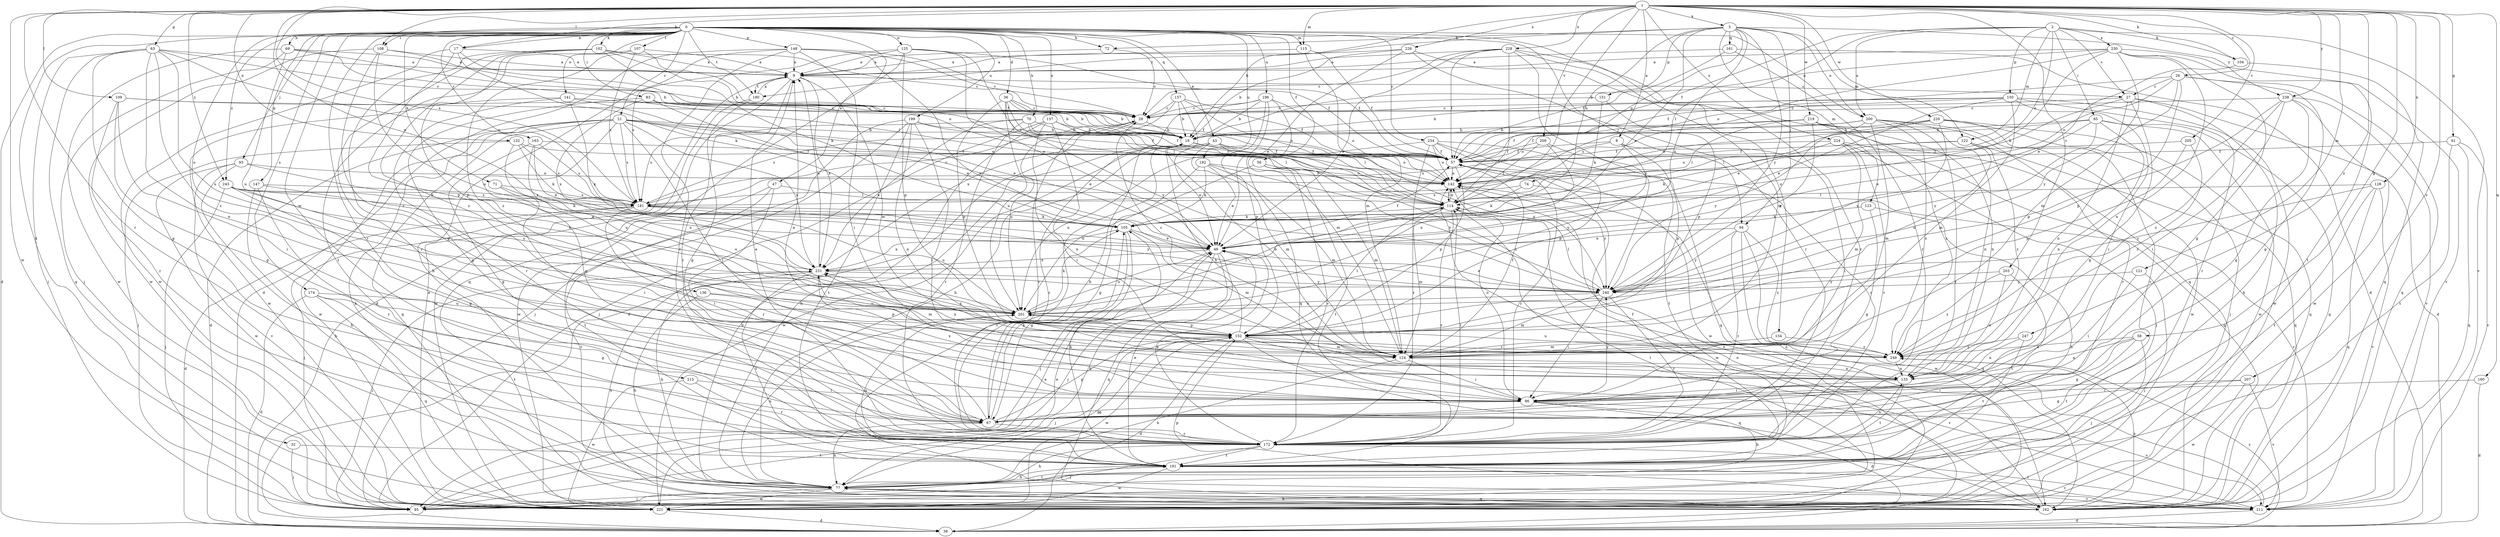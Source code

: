 strict digraph  {
0;
1;
2;
3;
8;
9;
17;
18;
21;
26;
27;
28;
32;
36;
38;
43;
47;
48;
56;
57;
58;
61;
63;
67;
69;
70;
71;
72;
74;
77;
83;
85;
86;
93;
94;
95;
102;
104;
105;
107;
108;
109;
114;
115;
121;
122;
123;
124;
125;
128;
132;
133;
134;
136;
137;
141;
142;
147;
148;
150;
151;
152;
157;
160;
161;
162;
163;
172;
174;
181;
190;
191;
192;
196;
199;
200;
201;
203;
205;
207;
209;
211;
215;
219;
220;
221;
224;
226;
228;
230;
231;
234;
238;
240;
243;
247;
249;
0 -> 17  [label=b];
0 -> 21  [label=c];
0 -> 32  [label=d];
0 -> 36  [label=d];
0 -> 38  [label=d];
0 -> 43  [label=e];
0 -> 47  [label=e];
0 -> 56  [label=f];
0 -> 69  [label=h];
0 -> 70  [label=h];
0 -> 71  [label=h];
0 -> 72  [label=h];
0 -> 83  [label=i];
0 -> 93  [label=j];
0 -> 94  [label=j];
0 -> 102  [label=k];
0 -> 107  [label=l];
0 -> 108  [label=l];
0 -> 115  [label=m];
0 -> 125  [label=n];
0 -> 134  [label=o];
0 -> 136  [label=o];
0 -> 137  [label=o];
0 -> 141  [label=o];
0 -> 147  [label=p];
0 -> 148  [label=p];
0 -> 157  [label=q];
0 -> 163  [label=r];
0 -> 172  [label=r];
0 -> 174  [label=s];
0 -> 190  [label=t];
0 -> 192  [label=u];
0 -> 196  [label=u];
0 -> 199  [label=u];
0 -> 200  [label=u];
0 -> 215  [label=w];
0 -> 234  [label=y];
0 -> 243  [label=z];
1 -> 3  [label=a];
1 -> 8  [label=a];
1 -> 17  [label=b];
1 -> 18  [label=b];
1 -> 26  [label=c];
1 -> 48  [label=e];
1 -> 58  [label=g];
1 -> 61  [label=g];
1 -> 63  [label=g];
1 -> 104  [label=k];
1 -> 108  [label=l];
1 -> 109  [label=l];
1 -> 114  [label=l];
1 -> 115  [label=m];
1 -> 121  [label=m];
1 -> 128  [label=n];
1 -> 132  [label=n];
1 -> 160  [label=q];
1 -> 172  [label=r];
1 -> 181  [label=s];
1 -> 203  [label=v];
1 -> 205  [label=v];
1 -> 207  [label=v];
1 -> 209  [label=v];
1 -> 219  [label=w];
1 -> 220  [label=w];
1 -> 221  [label=w];
1 -> 224  [label=x];
1 -> 226  [label=x];
1 -> 228  [label=x];
1 -> 238  [label=y];
1 -> 243  [label=z];
1 -> 247  [label=z];
2 -> 27  [label=c];
2 -> 57  [label=f];
2 -> 85  [label=i];
2 -> 104  [label=k];
2 -> 114  [label=l];
2 -> 122  [label=m];
2 -> 142  [label=o];
2 -> 150  [label=p];
2 -> 200  [label=u];
2 -> 211  [label=v];
2 -> 230  [label=x];
3 -> 48  [label=e];
3 -> 72  [label=h];
3 -> 74  [label=h];
3 -> 94  [label=j];
3 -> 122  [label=m];
3 -> 123  [label=m];
3 -> 142  [label=o];
3 -> 151  [label=p];
3 -> 161  [label=q];
3 -> 190  [label=t];
3 -> 200  [label=u];
3 -> 231  [label=x];
3 -> 238  [label=y];
3 -> 240  [label=y];
8 -> 57  [label=f];
8 -> 86  [label=i];
8 -> 152  [label=p];
8 -> 181  [label=s];
8 -> 201  [label=u];
9 -> 27  [label=c];
9 -> 38  [label=d];
9 -> 124  [label=m];
9 -> 172  [label=r];
9 -> 190  [label=t];
9 -> 231  [label=x];
17 -> 9  [label=a];
17 -> 105  [label=k];
17 -> 142  [label=o];
17 -> 152  [label=p];
17 -> 221  [label=w];
18 -> 57  [label=f];
18 -> 142  [label=o];
18 -> 172  [label=r];
21 -> 18  [label=b];
21 -> 38  [label=d];
21 -> 48  [label=e];
21 -> 67  [label=g];
21 -> 77  [label=h];
21 -> 86  [label=i];
21 -> 114  [label=l];
21 -> 142  [label=o];
21 -> 162  [label=q];
21 -> 181  [label=s];
21 -> 221  [label=w];
21 -> 231  [label=x];
26 -> 27  [label=c];
26 -> 57  [label=f];
26 -> 67  [label=g];
26 -> 142  [label=o];
26 -> 152  [label=p];
26 -> 162  [label=q];
26 -> 240  [label=y];
27 -> 28  [label=c];
27 -> 38  [label=d];
27 -> 48  [label=e];
27 -> 67  [label=g];
27 -> 77  [label=h];
27 -> 133  [label=n];
28 -> 18  [label=b];
28 -> 172  [label=r];
28 -> 181  [label=s];
28 -> 201  [label=u];
32 -> 95  [label=j];
32 -> 191  [label=t];
36 -> 18  [label=b];
36 -> 28  [label=c];
36 -> 57  [label=f];
36 -> 114  [label=l];
36 -> 152  [label=p];
36 -> 201  [label=u];
36 -> 240  [label=y];
38 -> 142  [label=o];
38 -> 249  [label=z];
43 -> 48  [label=e];
43 -> 57  [label=f];
43 -> 124  [label=m];
43 -> 211  [label=v];
43 -> 221  [label=w];
43 -> 240  [label=y];
43 -> 249  [label=z];
47 -> 114  [label=l];
47 -> 172  [label=r];
47 -> 191  [label=t];
47 -> 211  [label=v];
48 -> 57  [label=f];
48 -> 77  [label=h];
48 -> 95  [label=j];
48 -> 162  [label=q];
48 -> 201  [label=u];
48 -> 231  [label=x];
56 -> 124  [label=m];
56 -> 142  [label=o];
56 -> 172  [label=r];
56 -> 191  [label=t];
56 -> 201  [label=u];
57 -> 142  [label=o];
57 -> 152  [label=p];
57 -> 172  [label=r];
57 -> 221  [label=w];
58 -> 67  [label=g];
58 -> 95  [label=j];
58 -> 133  [label=n];
58 -> 191  [label=t];
58 -> 249  [label=z];
61 -> 57  [label=f];
61 -> 162  [label=q];
61 -> 191  [label=t];
61 -> 211  [label=v];
63 -> 9  [label=a];
63 -> 28  [label=c];
63 -> 67  [label=g];
63 -> 95  [label=j];
63 -> 133  [label=n];
63 -> 162  [label=q];
63 -> 181  [label=s];
63 -> 201  [label=u];
63 -> 249  [label=z];
67 -> 9  [label=a];
67 -> 18  [label=b];
67 -> 77  [label=h];
67 -> 105  [label=k];
67 -> 152  [label=p];
67 -> 172  [label=r];
69 -> 9  [label=a];
69 -> 18  [label=b];
69 -> 95  [label=j];
69 -> 114  [label=l];
69 -> 201  [label=u];
69 -> 221  [label=w];
70 -> 18  [label=b];
70 -> 114  [label=l];
70 -> 142  [label=o];
70 -> 172  [label=r];
70 -> 181  [label=s];
70 -> 231  [label=x];
71 -> 86  [label=i];
71 -> 181  [label=s];
71 -> 201  [label=u];
72 -> 9  [label=a];
72 -> 28  [label=c];
74 -> 105  [label=k];
74 -> 181  [label=s];
74 -> 211  [label=v];
77 -> 95  [label=j];
77 -> 152  [label=p];
77 -> 162  [label=q];
77 -> 191  [label=t];
77 -> 201  [label=u];
77 -> 211  [label=v];
77 -> 221  [label=w];
83 -> 18  [label=b];
83 -> 28  [label=c];
83 -> 48  [label=e];
83 -> 67  [label=g];
83 -> 231  [label=x];
85 -> 18  [label=b];
85 -> 48  [label=e];
85 -> 57  [label=f];
85 -> 133  [label=n];
85 -> 162  [label=q];
85 -> 221  [label=w];
85 -> 240  [label=y];
86 -> 38  [label=d];
86 -> 67  [label=g];
86 -> 77  [label=h];
86 -> 142  [label=o];
86 -> 211  [label=v];
86 -> 231  [label=x];
86 -> 240  [label=y];
93 -> 77  [label=h];
93 -> 105  [label=k];
93 -> 142  [label=o];
93 -> 211  [label=v];
93 -> 221  [label=w];
94 -> 48  [label=e];
94 -> 162  [label=q];
94 -> 172  [label=r];
94 -> 221  [label=w];
94 -> 240  [label=y];
94 -> 249  [label=z];
95 -> 48  [label=e];
95 -> 114  [label=l];
102 -> 9  [label=a];
102 -> 28  [label=c];
102 -> 67  [label=g];
102 -> 105  [label=k];
102 -> 114  [label=l];
102 -> 152  [label=p];
102 -> 172  [label=r];
102 -> 249  [label=z];
104 -> 48  [label=e];
104 -> 162  [label=q];
105 -> 48  [label=e];
105 -> 67  [label=g];
105 -> 95  [label=j];
105 -> 124  [label=m];
105 -> 231  [label=x];
107 -> 9  [label=a];
107 -> 57  [label=f];
107 -> 181  [label=s];
107 -> 191  [label=t];
107 -> 249  [label=z];
108 -> 9  [label=a];
108 -> 18  [label=b];
108 -> 201  [label=u];
108 -> 221  [label=w];
108 -> 249  [label=z];
109 -> 18  [label=b];
109 -> 28  [label=c];
109 -> 67  [label=g];
109 -> 86  [label=i];
109 -> 172  [label=r];
114 -> 105  [label=k];
114 -> 124  [label=m];
114 -> 142  [label=o];
114 -> 172  [label=r];
114 -> 221  [label=w];
115 -> 9  [label=a];
115 -> 57  [label=f];
115 -> 124  [label=m];
121 -> 86  [label=i];
121 -> 95  [label=j];
121 -> 240  [label=y];
122 -> 57  [label=f];
122 -> 142  [label=o];
122 -> 162  [label=q];
122 -> 201  [label=u];
122 -> 249  [label=z];
123 -> 67  [label=g];
123 -> 77  [label=h];
123 -> 105  [label=k];
124 -> 18  [label=b];
124 -> 57  [label=f];
124 -> 77  [label=h];
124 -> 86  [label=i];
124 -> 133  [label=n];
124 -> 231  [label=x];
125 -> 9  [label=a];
125 -> 48  [label=e];
125 -> 57  [label=f];
125 -> 114  [label=l];
125 -> 152  [label=p];
125 -> 162  [label=q];
125 -> 181  [label=s];
128 -> 114  [label=l];
128 -> 162  [label=q];
128 -> 191  [label=t];
128 -> 211  [label=v];
128 -> 240  [label=y];
132 -> 57  [label=f];
132 -> 95  [label=j];
132 -> 105  [label=k];
132 -> 181  [label=s];
132 -> 201  [label=u];
133 -> 9  [label=a];
133 -> 18  [label=b];
133 -> 86  [label=i];
133 -> 191  [label=t];
134 -> 124  [label=m];
134 -> 249  [label=z];
136 -> 77  [label=h];
136 -> 152  [label=p];
136 -> 201  [label=u];
137 -> 18  [label=b];
137 -> 57  [label=f];
137 -> 77  [label=h];
137 -> 86  [label=i];
137 -> 95  [label=j];
137 -> 133  [label=n];
141 -> 28  [label=c];
141 -> 48  [label=e];
141 -> 172  [label=r];
141 -> 221  [label=w];
141 -> 231  [label=x];
142 -> 114  [label=l];
142 -> 240  [label=y];
147 -> 77  [label=h];
147 -> 172  [label=r];
147 -> 181  [label=s];
147 -> 231  [label=x];
148 -> 9  [label=a];
148 -> 28  [label=c];
148 -> 38  [label=d];
148 -> 57  [label=f];
148 -> 77  [label=h];
148 -> 86  [label=i];
148 -> 172  [label=r];
148 -> 240  [label=y];
150 -> 18  [label=b];
150 -> 28  [label=c];
150 -> 48  [label=e];
150 -> 86  [label=i];
150 -> 124  [label=m];
150 -> 172  [label=r];
150 -> 181  [label=s];
150 -> 221  [label=w];
151 -> 28  [label=c];
151 -> 105  [label=k];
151 -> 152  [label=p];
152 -> 28  [label=c];
152 -> 38  [label=d];
152 -> 95  [label=j];
152 -> 114  [label=l];
152 -> 124  [label=m];
152 -> 162  [label=q];
152 -> 211  [label=v];
152 -> 221  [label=w];
152 -> 231  [label=x];
152 -> 249  [label=z];
157 -> 18  [label=b];
157 -> 28  [label=c];
157 -> 38  [label=d];
157 -> 57  [label=f];
157 -> 77  [label=h];
157 -> 142  [label=o];
160 -> 38  [label=d];
160 -> 86  [label=i];
161 -> 9  [label=a];
161 -> 38  [label=d];
161 -> 57  [label=f];
161 -> 172  [label=r];
162 -> 77  [label=h];
162 -> 142  [label=o];
162 -> 152  [label=p];
162 -> 231  [label=x];
162 -> 249  [label=z];
163 -> 48  [label=e];
163 -> 57  [label=f];
163 -> 67  [label=g];
163 -> 181  [label=s];
163 -> 201  [label=u];
172 -> 48  [label=e];
172 -> 77  [label=h];
172 -> 95  [label=j];
172 -> 114  [label=l];
172 -> 133  [label=n];
172 -> 191  [label=t];
172 -> 211  [label=v];
174 -> 38  [label=d];
174 -> 67  [label=g];
174 -> 162  [label=q];
174 -> 191  [label=t];
174 -> 201  [label=u];
181 -> 28  [label=c];
181 -> 38  [label=d];
181 -> 86  [label=i];
181 -> 95  [label=j];
181 -> 105  [label=k];
181 -> 201  [label=u];
181 -> 240  [label=y];
190 -> 9  [label=a];
190 -> 67  [label=g];
190 -> 221  [label=w];
191 -> 48  [label=e];
191 -> 57  [label=f];
191 -> 77  [label=h];
191 -> 105  [label=k];
191 -> 201  [label=u];
191 -> 211  [label=v];
191 -> 221  [label=w];
192 -> 48  [label=e];
192 -> 67  [label=g];
192 -> 105  [label=k];
192 -> 124  [label=m];
192 -> 142  [label=o];
192 -> 240  [label=y];
196 -> 18  [label=b];
196 -> 28  [label=c];
196 -> 124  [label=m];
196 -> 142  [label=o];
196 -> 152  [label=p];
196 -> 162  [label=q];
196 -> 231  [label=x];
199 -> 18  [label=b];
199 -> 57  [label=f];
199 -> 86  [label=i];
199 -> 95  [label=j];
199 -> 133  [label=n];
199 -> 191  [label=t];
199 -> 221  [label=w];
200 -> 18  [label=b];
200 -> 124  [label=m];
200 -> 133  [label=n];
200 -> 142  [label=o];
200 -> 172  [label=r];
200 -> 221  [label=w];
200 -> 240  [label=y];
200 -> 249  [label=z];
201 -> 105  [label=k];
201 -> 114  [label=l];
201 -> 152  [label=p];
203 -> 133  [label=n];
203 -> 191  [label=t];
203 -> 240  [label=y];
203 -> 249  [label=z];
205 -> 57  [label=f];
205 -> 152  [label=p];
205 -> 249  [label=z];
207 -> 67  [label=g];
207 -> 86  [label=i];
207 -> 211  [label=v];
207 -> 221  [label=w];
209 -> 57  [label=f];
209 -> 114  [label=l];
209 -> 172  [label=r];
209 -> 201  [label=u];
211 -> 18  [label=b];
211 -> 38  [label=d];
211 -> 142  [label=o];
215 -> 86  [label=i];
215 -> 172  [label=r];
215 -> 221  [label=w];
219 -> 18  [label=b];
219 -> 57  [label=f];
219 -> 114  [label=l];
219 -> 133  [label=n];
219 -> 172  [label=r];
219 -> 240  [label=y];
219 -> 249  [label=z];
220 -> 18  [label=b];
220 -> 95  [label=j];
220 -> 114  [label=l];
220 -> 142  [label=o];
220 -> 162  [label=q];
220 -> 172  [label=r];
220 -> 240  [label=y];
221 -> 9  [label=a];
221 -> 38  [label=d];
221 -> 48  [label=e];
224 -> 57  [label=f];
224 -> 95  [label=j];
224 -> 105  [label=k];
224 -> 124  [label=m];
224 -> 162  [label=q];
224 -> 172  [label=r];
226 -> 9  [label=a];
226 -> 18  [label=b];
226 -> 48  [label=e];
226 -> 162  [label=q];
226 -> 172  [label=r];
228 -> 9  [label=a];
228 -> 28  [label=c];
228 -> 48  [label=e];
228 -> 57  [label=f];
228 -> 114  [label=l];
228 -> 124  [label=m];
228 -> 172  [label=r];
228 -> 240  [label=y];
230 -> 9  [label=a];
230 -> 18  [label=b];
230 -> 67  [label=g];
230 -> 105  [label=k];
230 -> 124  [label=m];
230 -> 133  [label=n];
230 -> 142  [label=o];
230 -> 191  [label=t];
230 -> 211  [label=v];
231 -> 9  [label=a];
231 -> 77  [label=h];
231 -> 95  [label=j];
231 -> 124  [label=m];
231 -> 191  [label=t];
231 -> 240  [label=y];
234 -> 57  [label=f];
234 -> 142  [label=o];
234 -> 152  [label=p];
234 -> 162  [label=q];
234 -> 172  [label=r];
234 -> 191  [label=t];
234 -> 201  [label=u];
238 -> 28  [label=c];
238 -> 67  [label=g];
238 -> 86  [label=i];
238 -> 152  [label=p];
238 -> 211  [label=v];
238 -> 221  [label=w];
238 -> 249  [label=z];
240 -> 48  [label=e];
240 -> 86  [label=i];
240 -> 114  [label=l];
240 -> 124  [label=m];
240 -> 172  [label=r];
240 -> 201  [label=u];
243 -> 48  [label=e];
243 -> 67  [label=g];
243 -> 95  [label=j];
243 -> 105  [label=k];
243 -> 181  [label=s];
243 -> 240  [label=y];
247 -> 133  [label=n];
247 -> 191  [label=t];
247 -> 249  [label=z];
249 -> 133  [label=n];
249 -> 201  [label=u];
}
